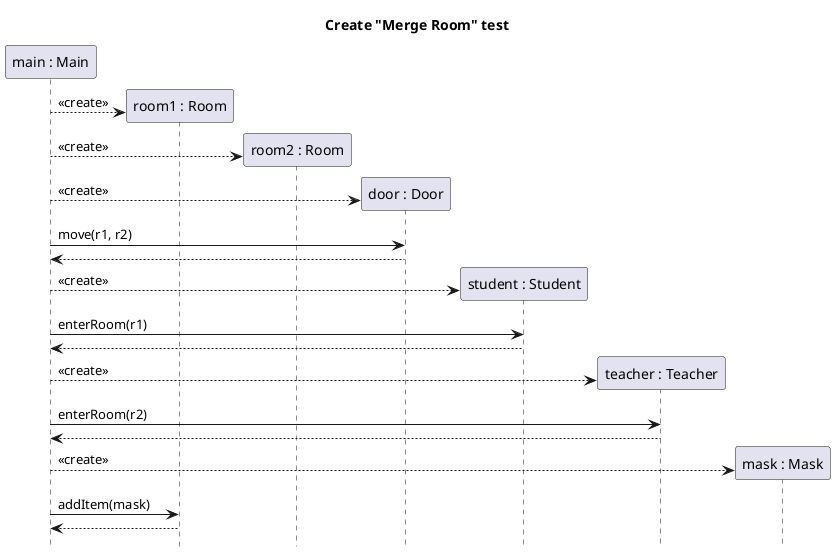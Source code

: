 @startuml room-merge-create
title Create "Merge Room" test
hide footbox
skinparam SequenceReferenceBackgroundColor white

participant "main : Main" as main
participant "room1 : Room" as r1
participant "room2 : Room" as r2
participant "door : Door" as door
participant "student : Student" as student
participant "teacher : Teacher" as teacher
participant "mask : Mask" as mask

create r1
main --> r1 : <<create>>
create r2
main --> r2 : <<create>>
create door
main --> door : <<create>>
main -> door: move(r1, r2)
return
create student
main --> student : <<create>>
main -> student: enterRoom(r1)
return
create teacher
main --> teacher : <<create>>
main -> teacher: enterRoom(r2)
return
create mask
main --> mask : <<create>>
main -> r1: addItem(mask)
return


@enduml